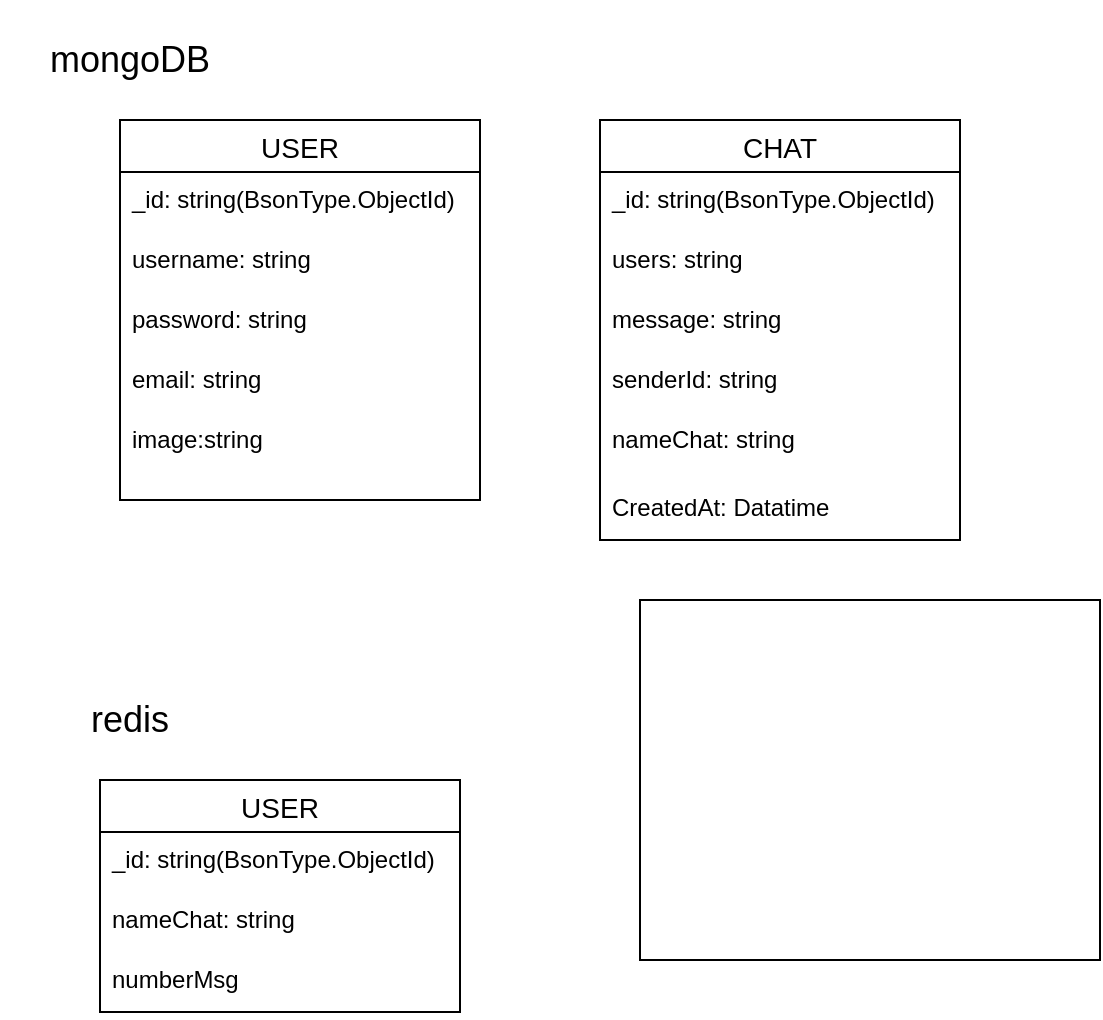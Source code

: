 <mxfile version="20.8.16" type="device"><diagram name="Page-1" id="-PRjSVoWNvaX5125sVLw"><mxGraphModel dx="1276" dy="614" grid="1" gridSize="10" guides="1" tooltips="1" connect="1" arrows="1" fold="1" page="1" pageScale="1" pageWidth="850" pageHeight="1100" math="0" shadow="0"><root><mxCell id="0"/><mxCell id="1" parent="0"/><mxCell id="mTJJpHT2tGlI4wRbzOKa-1" value="USER" style="swimlane;fontStyle=0;childLayout=stackLayout;horizontal=1;startSize=26;horizontalStack=0;resizeParent=1;resizeParentMax=0;resizeLast=0;collapsible=1;marginBottom=0;align=center;fontSize=14;" vertex="1" parent="1"><mxGeometry x="70" y="70" width="180" height="190" as="geometry"/></mxCell><mxCell id="mTJJpHT2tGlI4wRbzOKa-2" value="_id: string(BsonType.ObjectId)" style="text;strokeColor=none;fillColor=none;spacingLeft=4;spacingRight=4;overflow=hidden;rotatable=0;points=[[0,0.5],[1,0.5]];portConstraint=eastwest;fontSize=12;" vertex="1" parent="mTJJpHT2tGlI4wRbzOKa-1"><mxGeometry y="26" width="180" height="30" as="geometry"/></mxCell><mxCell id="mTJJpHT2tGlI4wRbzOKa-3" value="username: string" style="text;strokeColor=none;fillColor=none;spacingLeft=4;spacingRight=4;overflow=hidden;rotatable=0;points=[[0,0.5],[1,0.5]];portConstraint=eastwest;fontSize=12;" vertex="1" parent="mTJJpHT2tGlI4wRbzOKa-1"><mxGeometry y="56" width="180" height="30" as="geometry"/></mxCell><mxCell id="mTJJpHT2tGlI4wRbzOKa-5" value="password: string" style="text;strokeColor=none;fillColor=none;spacingLeft=4;spacingRight=4;overflow=hidden;rotatable=0;points=[[0,0.5],[1,0.5]];portConstraint=eastwest;fontSize=12;" vertex="1" parent="mTJJpHT2tGlI4wRbzOKa-1"><mxGeometry y="86" width="180" height="30" as="geometry"/></mxCell><mxCell id="mTJJpHT2tGlI4wRbzOKa-6" value="email: string" style="text;strokeColor=none;fillColor=none;spacingLeft=4;spacingRight=4;overflow=hidden;rotatable=0;points=[[0,0.5],[1,0.5]];portConstraint=eastwest;fontSize=12;" vertex="1" parent="mTJJpHT2tGlI4wRbzOKa-1"><mxGeometry y="116" width="180" height="30" as="geometry"/></mxCell><mxCell id="mTJJpHT2tGlI4wRbzOKa-4" value="image:string" style="text;strokeColor=none;fillColor=none;spacingLeft=4;spacingRight=4;overflow=hidden;rotatable=0;points=[[0,0.5],[1,0.5]];portConstraint=eastwest;fontSize=12;" vertex="1" parent="mTJJpHT2tGlI4wRbzOKa-1"><mxGeometry y="146" width="180" height="44" as="geometry"/></mxCell><mxCell id="mTJJpHT2tGlI4wRbzOKa-7" value="&lt;font style=&quot;font-size: 18px;&quot;&gt;mongoDB&lt;/font&gt;" style="text;html=1;strokeColor=none;fillColor=none;align=center;verticalAlign=middle;whiteSpace=wrap;rounded=0;" vertex="1" parent="1"><mxGeometry x="10" y="10" width="130" height="60" as="geometry"/></mxCell><mxCell id="mTJJpHT2tGlI4wRbzOKa-9" value="CHAT" style="swimlane;fontStyle=0;childLayout=stackLayout;horizontal=1;startSize=26;horizontalStack=0;resizeParent=1;resizeParentMax=0;resizeLast=0;collapsible=1;marginBottom=0;align=center;fontSize=14;" vertex="1" parent="1"><mxGeometry x="310" y="70" width="180" height="210" as="geometry"/></mxCell><mxCell id="mTJJpHT2tGlI4wRbzOKa-10" value="_id: string(BsonType.ObjectId)" style="text;strokeColor=none;fillColor=none;spacingLeft=4;spacingRight=4;overflow=hidden;rotatable=0;points=[[0,0.5],[1,0.5]];portConstraint=eastwest;fontSize=12;" vertex="1" parent="mTJJpHT2tGlI4wRbzOKa-9"><mxGeometry y="26" width="180" height="30" as="geometry"/></mxCell><mxCell id="mTJJpHT2tGlI4wRbzOKa-11" value="users: string" style="text;strokeColor=none;fillColor=none;spacingLeft=4;spacingRight=4;overflow=hidden;rotatable=0;points=[[0,0.5],[1,0.5]];portConstraint=eastwest;fontSize=12;" vertex="1" parent="mTJJpHT2tGlI4wRbzOKa-9"><mxGeometry y="56" width="180" height="30" as="geometry"/></mxCell><mxCell id="mTJJpHT2tGlI4wRbzOKa-12" value="message: string" style="text;strokeColor=none;fillColor=none;spacingLeft=4;spacingRight=4;overflow=hidden;rotatable=0;points=[[0,0.5],[1,0.5]];portConstraint=eastwest;fontSize=12;" vertex="1" parent="mTJJpHT2tGlI4wRbzOKa-9"><mxGeometry y="86" width="180" height="30" as="geometry"/></mxCell><mxCell id="mTJJpHT2tGlI4wRbzOKa-13" value="senderId: string" style="text;strokeColor=none;fillColor=none;spacingLeft=4;spacingRight=4;overflow=hidden;rotatable=0;points=[[0,0.5],[1,0.5]];portConstraint=eastwest;fontSize=12;" vertex="1" parent="mTJJpHT2tGlI4wRbzOKa-9"><mxGeometry y="116" width="180" height="30" as="geometry"/></mxCell><mxCell id="mTJJpHT2tGlI4wRbzOKa-14" value="nameChat: string" style="text;strokeColor=none;fillColor=none;spacingLeft=4;spacingRight=4;overflow=hidden;rotatable=0;points=[[0,0.5],[1,0.5]];portConstraint=eastwest;fontSize=12;" vertex="1" parent="mTJJpHT2tGlI4wRbzOKa-9"><mxGeometry y="146" width="180" height="34" as="geometry"/></mxCell><mxCell id="mTJJpHT2tGlI4wRbzOKa-22" value="CreatedAt: Datatime" style="text;strokeColor=none;fillColor=none;spacingLeft=4;spacingRight=4;overflow=hidden;rotatable=0;points=[[0,0.5],[1,0.5]];portConstraint=eastwest;fontSize=12;" vertex="1" parent="mTJJpHT2tGlI4wRbzOKa-9"><mxGeometry y="180" width="180" height="30" as="geometry"/></mxCell><mxCell id="mTJJpHT2tGlI4wRbzOKa-15" value="&lt;font style=&quot;font-size: 18px;&quot;&gt;redis&lt;/font&gt;" style="text;html=1;strokeColor=none;fillColor=none;align=center;verticalAlign=middle;whiteSpace=wrap;rounded=0;" vertex="1" parent="1"><mxGeometry x="10" y="340" width="130" height="60" as="geometry"/></mxCell><mxCell id="mTJJpHT2tGlI4wRbzOKa-16" value="USER" style="swimlane;fontStyle=0;childLayout=stackLayout;horizontal=1;startSize=26;horizontalStack=0;resizeParent=1;resizeParentMax=0;resizeLast=0;collapsible=1;marginBottom=0;align=center;fontSize=14;" vertex="1" parent="1"><mxGeometry x="60" y="400" width="180" height="116" as="geometry"/></mxCell><mxCell id="mTJJpHT2tGlI4wRbzOKa-17" value="_id: string(BsonType.ObjectId)" style="text;strokeColor=none;fillColor=none;spacingLeft=4;spacingRight=4;overflow=hidden;rotatable=0;points=[[0,0.5],[1,0.5]];portConstraint=eastwest;fontSize=12;" vertex="1" parent="mTJJpHT2tGlI4wRbzOKa-16"><mxGeometry y="26" width="180" height="30" as="geometry"/></mxCell><mxCell id="mTJJpHT2tGlI4wRbzOKa-18" value="nameChat: string" style="text;strokeColor=none;fillColor=none;spacingLeft=4;spacingRight=4;overflow=hidden;rotatable=0;points=[[0,0.5],[1,0.5]];portConstraint=eastwest;fontSize=12;" vertex="1" parent="mTJJpHT2tGlI4wRbzOKa-16"><mxGeometry y="56" width="180" height="30" as="geometry"/></mxCell><mxCell id="mTJJpHT2tGlI4wRbzOKa-19" value="numberMsg" style="text;strokeColor=none;fillColor=none;spacingLeft=4;spacingRight=4;overflow=hidden;rotatable=0;points=[[0,0.5],[1,0.5]];portConstraint=eastwest;fontSize=12;" vertex="1" parent="mTJJpHT2tGlI4wRbzOKa-16"><mxGeometry y="86" width="180" height="30" as="geometry"/></mxCell><mxCell id="mTJJpHT2tGlI4wRbzOKa-23" value="" style="rounded=0;whiteSpace=wrap;html=1;fontSize=18;" vertex="1" parent="1"><mxGeometry x="330" y="310" width="230" height="180" as="geometry"/></mxCell></root></mxGraphModel></diagram></mxfile>